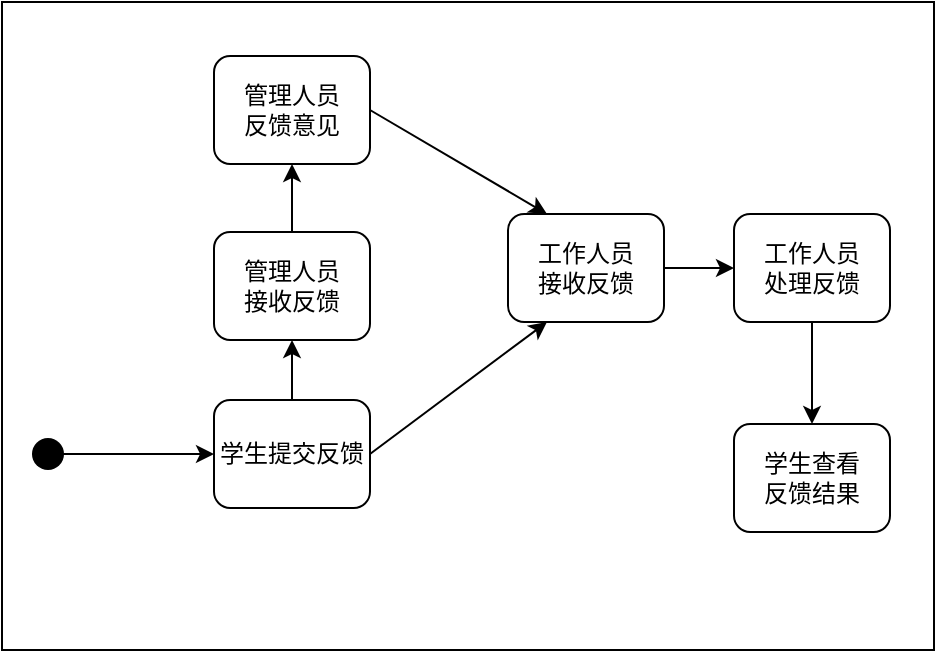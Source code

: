 <mxfile version="20.5.3" type="github">
  <diagram id="_SQ7_BC6pr5bAg1cqgtU" name="第 1 页">
    <mxGraphModel dx="731" dy="428" grid="0" gridSize="10" guides="1" tooltips="1" connect="1" arrows="1" fold="1" page="1" pageScale="1" pageWidth="827" pageHeight="1169" math="0" shadow="0">
      <root>
        <mxCell id="0" />
        <mxCell id="1" parent="0" />
        <mxCell id="pzy8IwuIlFmdNVCHFb4n-60" value="" style="rounded=0;whiteSpace=wrap;html=1;" vertex="1" parent="1">
          <mxGeometry x="128" y="113" width="466" height="324" as="geometry" />
        </mxCell>
        <mxCell id="pzy8IwuIlFmdNVCHFb4n-3" value="学生提交反馈" style="rounded=1;whiteSpace=wrap;html=1;" vertex="1" parent="1">
          <mxGeometry x="234" y="312" width="78" height="54" as="geometry" />
        </mxCell>
        <mxCell id="pzy8IwuIlFmdNVCHFb4n-4" value="" style="shape=waypoint;sketch=0;fillStyle=solid;size=6;pointerEvents=1;points=[];fillColor=none;resizable=0;rotatable=0;perimeter=centerPerimeter;snapToPoint=1;strokeWidth=6;" vertex="1" parent="1">
          <mxGeometry x="131" y="319" width="40" height="40" as="geometry" />
        </mxCell>
        <mxCell id="pzy8IwuIlFmdNVCHFb4n-5" value="" style="endArrow=classic;html=1;rounded=0;exitX=0.997;exitY=0.504;exitDx=0;exitDy=0;exitPerimeter=0;entryX=0;entryY=0.5;entryDx=0;entryDy=0;" edge="1" parent="1" source="pzy8IwuIlFmdNVCHFb4n-4" target="pzy8IwuIlFmdNVCHFb4n-3">
          <mxGeometry width="50" height="50" relative="1" as="geometry">
            <mxPoint x="426" y="420" as="sourcePoint" />
            <mxPoint x="476" y="370" as="targetPoint" />
          </mxGeometry>
        </mxCell>
        <mxCell id="pzy8IwuIlFmdNVCHFb4n-7" value="工作人员&lt;br&gt;接收反馈" style="rounded=1;whiteSpace=wrap;html=1;" vertex="1" parent="1">
          <mxGeometry x="381" y="219" width="78" height="54" as="geometry" />
        </mxCell>
        <mxCell id="pzy8IwuIlFmdNVCHFb4n-8" value="" style="endArrow=classic;html=1;rounded=0;exitX=1;exitY=0.5;exitDx=0;exitDy=0;entryX=0.25;entryY=1;entryDx=0;entryDy=0;" edge="1" parent="1" source="pzy8IwuIlFmdNVCHFb4n-3" target="pzy8IwuIlFmdNVCHFb4n-7">
          <mxGeometry width="50" height="50" relative="1" as="geometry">
            <mxPoint x="467" y="419" as="sourcePoint" />
            <mxPoint x="276" y="273" as="targetPoint" />
          </mxGeometry>
        </mxCell>
        <mxCell id="pzy8IwuIlFmdNVCHFb4n-48" value="工作人员&lt;br&gt;处理反馈" style="rounded=1;whiteSpace=wrap;html=1;" vertex="1" parent="1">
          <mxGeometry x="494" y="219" width="78" height="54" as="geometry" />
        </mxCell>
        <mxCell id="pzy8IwuIlFmdNVCHFb4n-49" value="" style="endArrow=classic;html=1;rounded=0;exitX=1;exitY=0.5;exitDx=0;exitDy=0;entryX=0;entryY=0.5;entryDx=0;entryDy=0;" edge="1" parent="1" source="pzy8IwuIlFmdNVCHFb4n-7" target="pzy8IwuIlFmdNVCHFb4n-48">
          <mxGeometry width="50" height="50" relative="1" as="geometry">
            <mxPoint x="286" y="322" as="sourcePoint" />
            <mxPoint x="286" y="283" as="targetPoint" />
          </mxGeometry>
        </mxCell>
        <mxCell id="pzy8IwuIlFmdNVCHFb4n-50" value="管理人员&lt;br&gt;接收反馈" style="rounded=1;whiteSpace=wrap;html=1;" vertex="1" parent="1">
          <mxGeometry x="234" y="228" width="78" height="54" as="geometry" />
        </mxCell>
        <mxCell id="pzy8IwuIlFmdNVCHFb4n-51" value="管理人员&lt;br&gt;反馈意见" style="rounded=1;whiteSpace=wrap;html=1;" vertex="1" parent="1">
          <mxGeometry x="234" y="140" width="78" height="54" as="geometry" />
        </mxCell>
        <mxCell id="pzy8IwuIlFmdNVCHFb4n-52" value="" style="endArrow=classic;html=1;rounded=0;exitX=0.5;exitY=0;exitDx=0;exitDy=0;entryX=0.5;entryY=1;entryDx=0;entryDy=0;" edge="1" parent="1" source="pzy8IwuIlFmdNVCHFb4n-50" target="pzy8IwuIlFmdNVCHFb4n-51">
          <mxGeometry width="50" height="50" relative="1" as="geometry">
            <mxPoint x="286" y="511" as="sourcePoint" />
            <mxPoint x="286" y="472" as="targetPoint" />
          </mxGeometry>
        </mxCell>
        <mxCell id="pzy8IwuIlFmdNVCHFb4n-53" value="" style="endArrow=classic;html=1;rounded=0;exitX=0.5;exitY=0;exitDx=0;exitDy=0;entryX=0.5;entryY=1;entryDx=0;entryDy=0;" edge="1" parent="1" source="pzy8IwuIlFmdNVCHFb4n-3" target="pzy8IwuIlFmdNVCHFb4n-50">
          <mxGeometry width="50" height="50" relative="1" as="geometry">
            <mxPoint x="410" y="376" as="sourcePoint" />
            <mxPoint x="252" y="292" as="targetPoint" />
          </mxGeometry>
        </mxCell>
        <mxCell id="pzy8IwuIlFmdNVCHFb4n-57" value="" style="endArrow=classic;html=1;rounded=0;exitX=0.5;exitY=1;exitDx=0;exitDy=0;entryX=0.5;entryY=0;entryDx=0;entryDy=0;" edge="1" parent="1" source="pzy8IwuIlFmdNVCHFb4n-48" target="pzy8IwuIlFmdNVCHFb4n-58">
          <mxGeometry width="50" height="50" relative="1" as="geometry">
            <mxPoint x="351" y="323" as="sourcePoint" />
            <mxPoint x="436" y="318" as="targetPoint" />
          </mxGeometry>
        </mxCell>
        <mxCell id="pzy8IwuIlFmdNVCHFb4n-58" value="学生查看&lt;br&gt;反馈结果" style="rounded=1;whiteSpace=wrap;html=1;" vertex="1" parent="1">
          <mxGeometry x="494" y="324" width="78" height="54" as="geometry" />
        </mxCell>
        <mxCell id="pzy8IwuIlFmdNVCHFb4n-59" value="" style="endArrow=classic;html=1;rounded=0;exitX=1;exitY=0.5;exitDx=0;exitDy=0;entryX=0.25;entryY=0;entryDx=0;entryDy=0;" edge="1" parent="1" source="pzy8IwuIlFmdNVCHFb4n-51" target="pzy8IwuIlFmdNVCHFb4n-7">
          <mxGeometry width="50" height="50" relative="1" as="geometry">
            <mxPoint x="351" y="323" as="sourcePoint" />
            <mxPoint x="401" y="273" as="targetPoint" />
          </mxGeometry>
        </mxCell>
      </root>
    </mxGraphModel>
  </diagram>
</mxfile>
